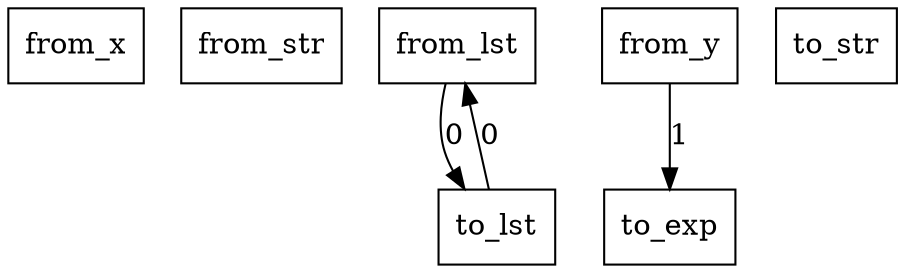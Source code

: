 digraph {
    graph [rankdir=TB
          ,bgcolor=transparent];
    node [shape=box
         ,fillcolor=white
         ,style=filled];
    0 [label=<from_x>];
    1 [label=<from_str>];
    2 [label=<from_lst>];
    3 [label=<from_y>];
    4 [label=<to_exp>];
    5 [label=<to_str>];
    6 [label=<to_lst>];
    2 -> 6 [label=0];
    3 -> 4 [label=1];
    6 -> 2 [label=0];
}